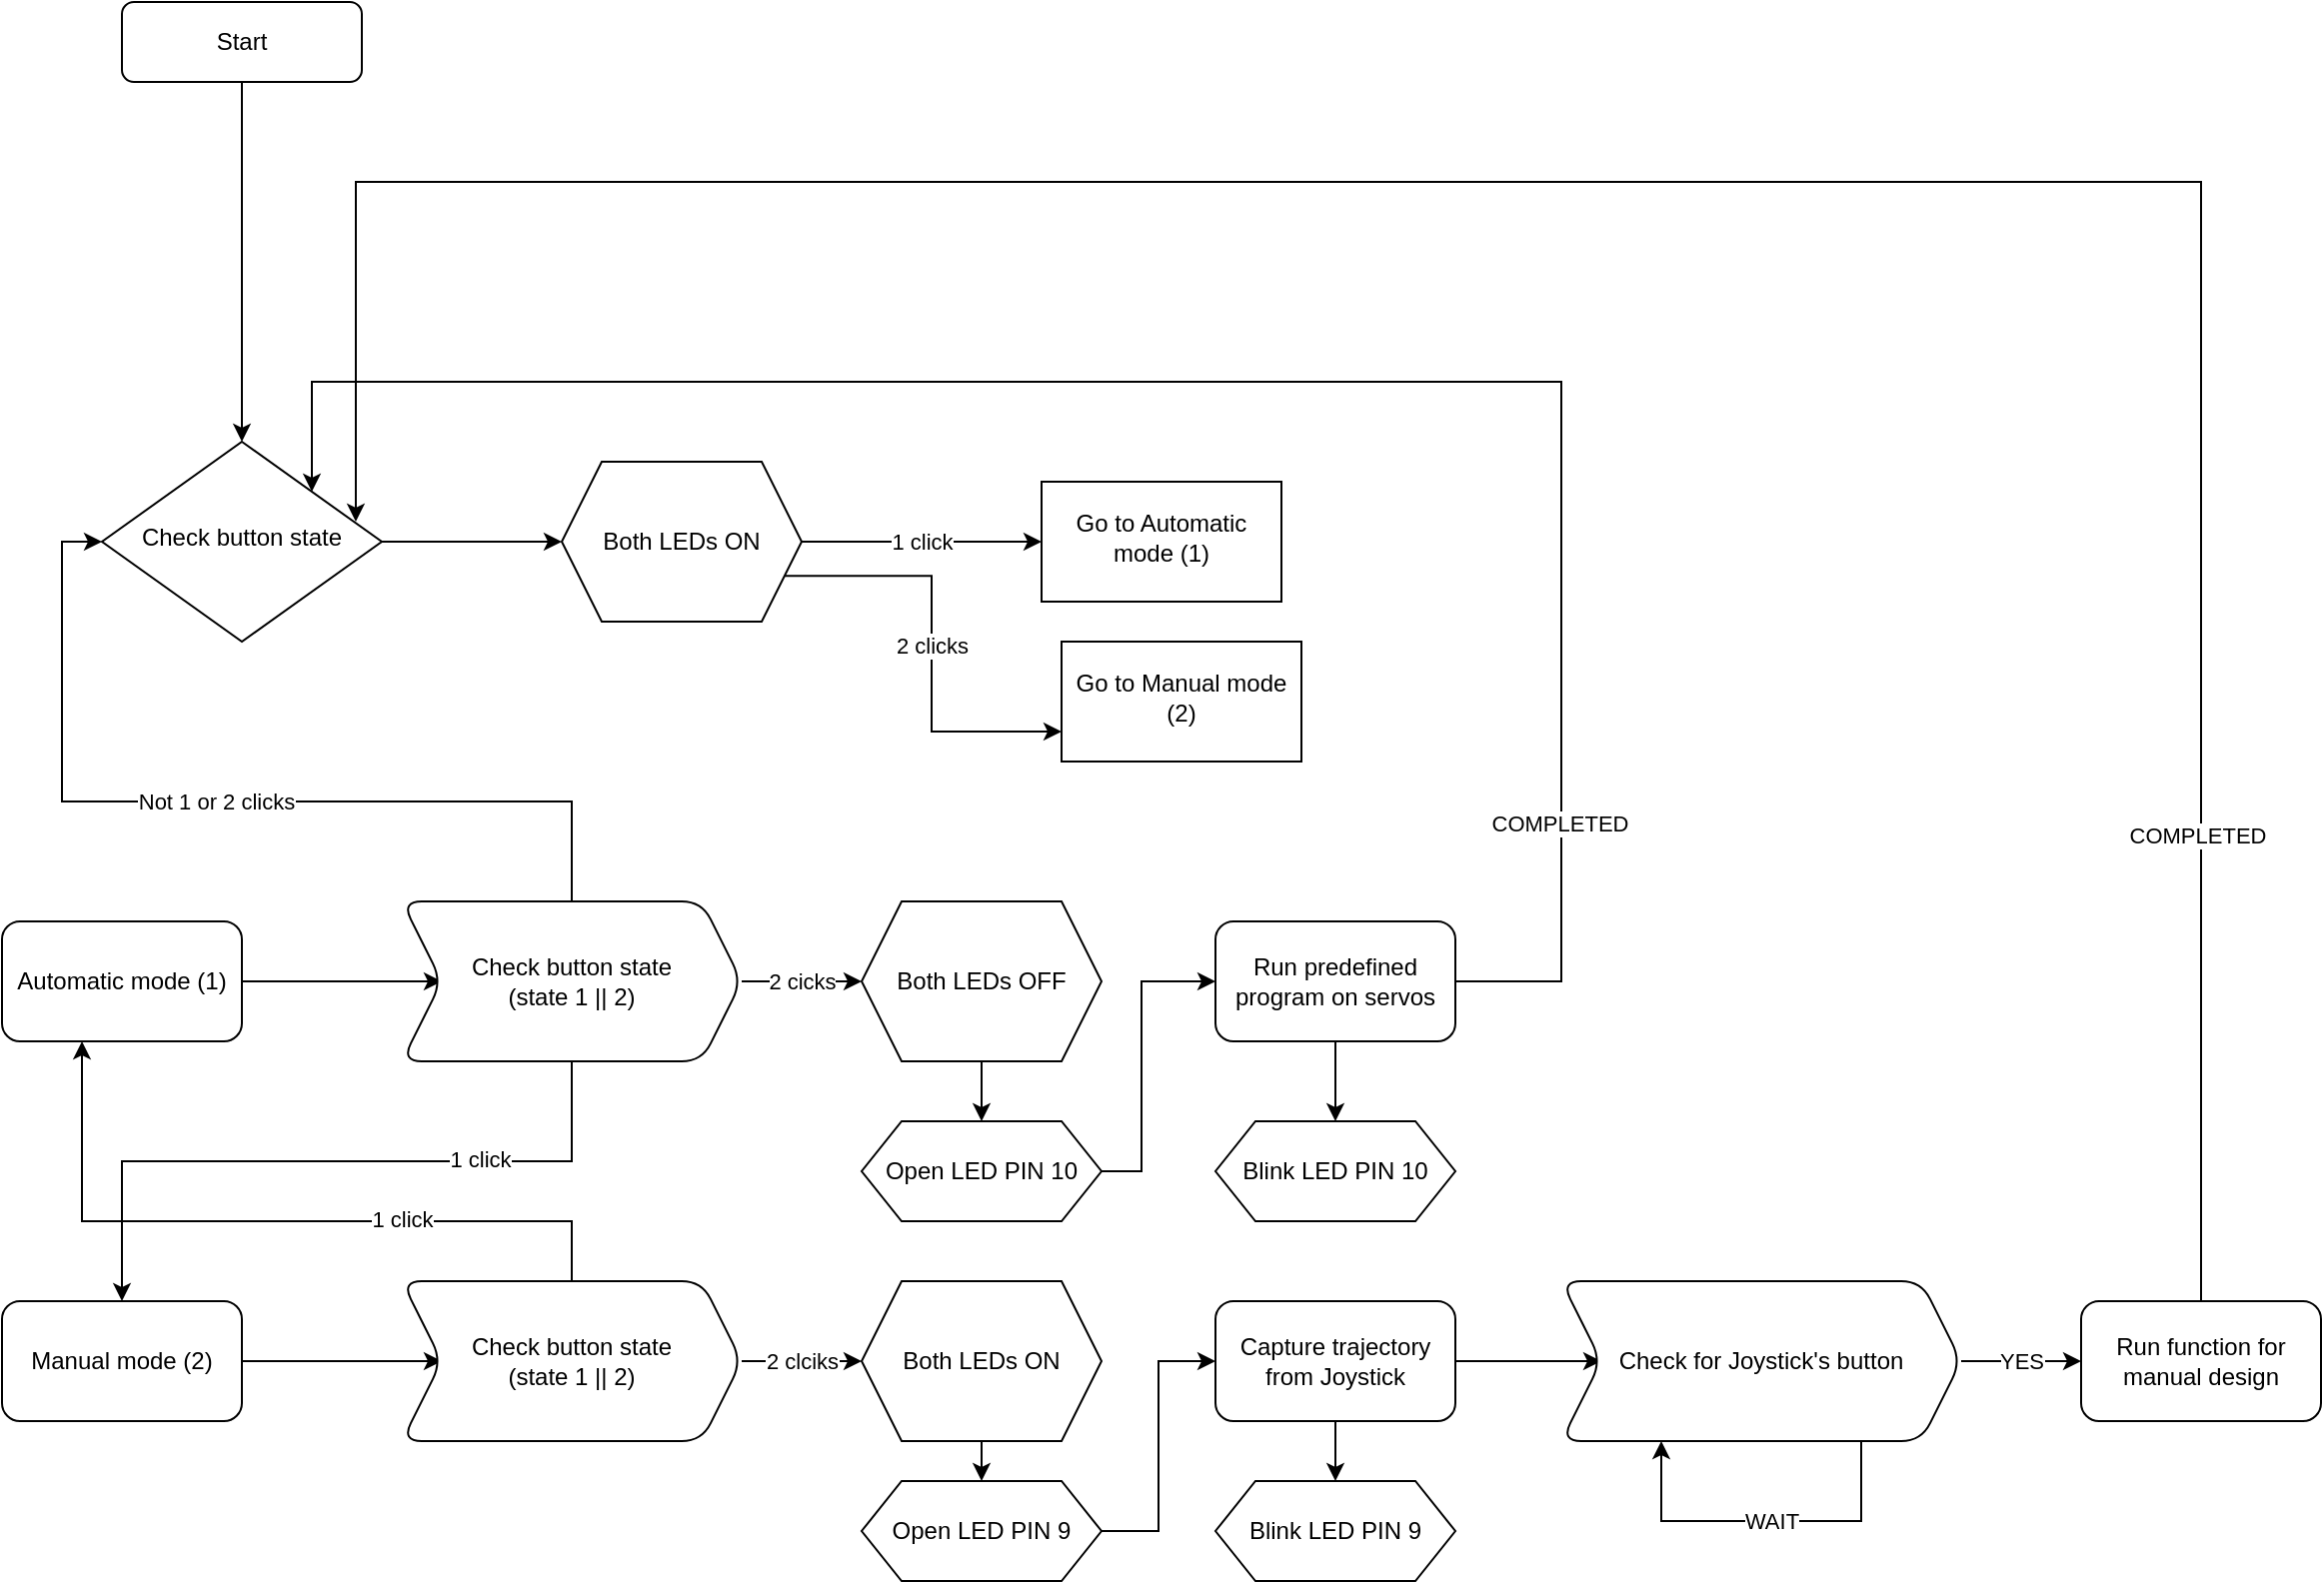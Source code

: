 <mxfile version="23.1.5" type="device">
  <diagram id="C5RBs43oDa-KdzZeNtuy" name="Page-1">
    <mxGraphModel dx="1393" dy="1098" grid="1" gridSize="10" guides="1" tooltips="1" connect="1" arrows="1" fold="1" page="1" pageScale="1" pageWidth="827" pageHeight="1169" math="0" shadow="0">
      <root>
        <mxCell id="WIyWlLk6GJQsqaUBKTNV-0" />
        <mxCell id="WIyWlLk6GJQsqaUBKTNV-1" parent="WIyWlLk6GJQsqaUBKTNV-0" />
        <mxCell id="1tA-TOFZCHpuRpwHWK-I-19" style="edgeStyle=orthogonalEdgeStyle;rounded=0;orthogonalLoop=1;jettySize=auto;html=1;entryX=0.5;entryY=0;entryDx=0;entryDy=0;" edge="1" parent="WIyWlLk6GJQsqaUBKTNV-1" source="WIyWlLk6GJQsqaUBKTNV-3" target="WIyWlLk6GJQsqaUBKTNV-10">
          <mxGeometry relative="1" as="geometry" />
        </mxCell>
        <mxCell id="WIyWlLk6GJQsqaUBKTNV-3" value="Start" style="rounded=1;whiteSpace=wrap;html=1;fontSize=12;glass=0;strokeWidth=1;shadow=0;" parent="WIyWlLk6GJQsqaUBKTNV-1" vertex="1">
          <mxGeometry x="160" y="80" width="120" height="40" as="geometry" />
        </mxCell>
        <mxCell id="1tA-TOFZCHpuRpwHWK-I-23" style="edgeStyle=orthogonalEdgeStyle;rounded=0;orthogonalLoop=1;jettySize=auto;html=1;entryX=0;entryY=0.5;entryDx=0;entryDy=0;" edge="1" parent="WIyWlLk6GJQsqaUBKTNV-1" source="WIyWlLk6GJQsqaUBKTNV-10" target="1tA-TOFZCHpuRpwHWK-I-22">
          <mxGeometry relative="1" as="geometry" />
        </mxCell>
        <mxCell id="WIyWlLk6GJQsqaUBKTNV-10" value="Check button state" style="rhombus;whiteSpace=wrap;html=1;shadow=0;fontFamily=Helvetica;fontSize=12;align=center;strokeWidth=1;spacing=6;spacingTop=-4;" parent="WIyWlLk6GJQsqaUBKTNV-1" vertex="1">
          <mxGeometry x="150" y="300" width="140" height="100" as="geometry" />
        </mxCell>
        <mxCell id="1tA-TOFZCHpuRpwHWK-I-3" value="Go to Automatic mode (1)" style="whiteSpace=wrap;html=1;shadow=0;strokeWidth=1;spacing=6;spacingTop=-4;" vertex="1" parent="WIyWlLk6GJQsqaUBKTNV-1">
          <mxGeometry x="620" y="320" width="120" height="60" as="geometry" />
        </mxCell>
        <mxCell id="1tA-TOFZCHpuRpwHWK-I-5" value="Go to Manual mode (2)" style="whiteSpace=wrap;html=1;shadow=0;strokeWidth=1;spacing=6;spacingTop=-4;" vertex="1" parent="WIyWlLk6GJQsqaUBKTNV-1">
          <mxGeometry x="630" y="400" width="120" height="60" as="geometry" />
        </mxCell>
        <mxCell id="1tA-TOFZCHpuRpwHWK-I-12" value="" style="edgeStyle=orthogonalEdgeStyle;rounded=0;orthogonalLoop=1;jettySize=auto;html=1;" edge="1" parent="WIyWlLk6GJQsqaUBKTNV-1" source="1tA-TOFZCHpuRpwHWK-I-8" target="1tA-TOFZCHpuRpwHWK-I-11">
          <mxGeometry relative="1" as="geometry" />
        </mxCell>
        <mxCell id="1tA-TOFZCHpuRpwHWK-I-8" value="Automatic mode (1)" style="rounded=1;whiteSpace=wrap;html=1;" vertex="1" parent="WIyWlLk6GJQsqaUBKTNV-1">
          <mxGeometry x="100" y="540" width="120" height="60" as="geometry" />
        </mxCell>
        <mxCell id="1tA-TOFZCHpuRpwHWK-I-20" value="Not 1 or 2 clicks" style="edgeStyle=orthogonalEdgeStyle;rounded=0;orthogonalLoop=1;jettySize=auto;html=1;entryX=0;entryY=0.5;entryDx=0;entryDy=0;" edge="1" parent="WIyWlLk6GJQsqaUBKTNV-1" source="1tA-TOFZCHpuRpwHWK-I-11" target="WIyWlLk6GJQsqaUBKTNV-10">
          <mxGeometry x="0.002" relative="1" as="geometry">
            <Array as="points">
              <mxPoint x="385" y="480" />
              <mxPoint x="130" y="480" />
              <mxPoint x="130" y="350" />
            </Array>
            <mxPoint as="offset" />
          </mxGeometry>
        </mxCell>
        <mxCell id="1tA-TOFZCHpuRpwHWK-I-32" style="edgeStyle=orthogonalEdgeStyle;rounded=0;orthogonalLoop=1;jettySize=auto;html=1;entryX=0.5;entryY=0;entryDx=0;entryDy=0;" edge="1" parent="WIyWlLk6GJQsqaUBKTNV-1" source="1tA-TOFZCHpuRpwHWK-I-11" target="1tA-TOFZCHpuRpwHWK-I-27">
          <mxGeometry relative="1" as="geometry">
            <Array as="points">
              <mxPoint x="385" y="660" />
              <mxPoint x="160" y="660" />
            </Array>
          </mxGeometry>
        </mxCell>
        <mxCell id="1tA-TOFZCHpuRpwHWK-I-34" value="1 click" style="edgeLabel;html=1;align=center;verticalAlign=middle;resizable=0;points=[];" vertex="1" connectable="0" parent="1tA-TOFZCHpuRpwHWK-I-32">
          <mxGeometry x="-0.444" y="-1" relative="1" as="geometry">
            <mxPoint as="offset" />
          </mxGeometry>
        </mxCell>
        <mxCell id="1tA-TOFZCHpuRpwHWK-I-38" value="2 cicks" style="edgeStyle=orthogonalEdgeStyle;rounded=0;orthogonalLoop=1;jettySize=auto;html=1;entryX=0;entryY=0.5;entryDx=0;entryDy=0;" edge="1" parent="WIyWlLk6GJQsqaUBKTNV-1" source="1tA-TOFZCHpuRpwHWK-I-11" target="1tA-TOFZCHpuRpwHWK-I-37">
          <mxGeometry relative="1" as="geometry" />
        </mxCell>
        <mxCell id="1tA-TOFZCHpuRpwHWK-I-11" value="Check button state&lt;br&gt;(state 1 || 2)" style="shape=step;perimeter=stepPerimeter;whiteSpace=wrap;html=1;fixedSize=1;rounded=1;" vertex="1" parent="WIyWlLk6GJQsqaUBKTNV-1">
          <mxGeometry x="300" y="530" width="170" height="80" as="geometry" />
        </mxCell>
        <mxCell id="1tA-TOFZCHpuRpwHWK-I-44" style="edgeStyle=orthogonalEdgeStyle;rounded=0;orthogonalLoop=1;jettySize=auto;html=1;entryX=0.5;entryY=0;entryDx=0;entryDy=0;" edge="1" parent="WIyWlLk6GJQsqaUBKTNV-1" source="1tA-TOFZCHpuRpwHWK-I-17" target="1tA-TOFZCHpuRpwHWK-I-43">
          <mxGeometry relative="1" as="geometry" />
        </mxCell>
        <mxCell id="1tA-TOFZCHpuRpwHWK-I-47" style="edgeStyle=orthogonalEdgeStyle;rounded=0;orthogonalLoop=1;jettySize=auto;html=1;entryX=1;entryY=0;entryDx=0;entryDy=0;" edge="1" parent="WIyWlLk6GJQsqaUBKTNV-1" source="1tA-TOFZCHpuRpwHWK-I-17" target="WIyWlLk6GJQsqaUBKTNV-10">
          <mxGeometry relative="1" as="geometry">
            <Array as="points">
              <mxPoint x="880" y="570" />
              <mxPoint x="880" y="270" />
              <mxPoint x="255" y="270" />
            </Array>
          </mxGeometry>
        </mxCell>
        <mxCell id="1tA-TOFZCHpuRpwHWK-I-48" value="COMPLETED" style="edgeLabel;html=1;align=center;verticalAlign=middle;resizable=0;points=[];" vertex="1" connectable="0" parent="1tA-TOFZCHpuRpwHWK-I-47">
          <mxGeometry x="-0.743" y="1" relative="1" as="geometry">
            <mxPoint as="offset" />
          </mxGeometry>
        </mxCell>
        <mxCell id="1tA-TOFZCHpuRpwHWK-I-17" value="Run predefined program on servos" style="whiteSpace=wrap;html=1;rounded=1;" vertex="1" parent="WIyWlLk6GJQsqaUBKTNV-1">
          <mxGeometry x="707" y="540" width="120" height="60" as="geometry" />
        </mxCell>
        <mxCell id="1tA-TOFZCHpuRpwHWK-I-24" value="1 click" style="edgeStyle=orthogonalEdgeStyle;rounded=0;orthogonalLoop=1;jettySize=auto;html=1;entryX=0;entryY=0.5;entryDx=0;entryDy=0;" edge="1" parent="WIyWlLk6GJQsqaUBKTNV-1" source="1tA-TOFZCHpuRpwHWK-I-22" target="1tA-TOFZCHpuRpwHWK-I-3">
          <mxGeometry relative="1" as="geometry" />
        </mxCell>
        <mxCell id="1tA-TOFZCHpuRpwHWK-I-25" value="2 clicks" style="edgeStyle=orthogonalEdgeStyle;rounded=0;orthogonalLoop=1;jettySize=auto;html=1;exitX=1;exitY=0.75;exitDx=0;exitDy=0;entryX=0;entryY=0.75;entryDx=0;entryDy=0;" edge="1" parent="WIyWlLk6GJQsqaUBKTNV-1" source="1tA-TOFZCHpuRpwHWK-I-22" target="1tA-TOFZCHpuRpwHWK-I-5">
          <mxGeometry relative="1" as="geometry" />
        </mxCell>
        <mxCell id="1tA-TOFZCHpuRpwHWK-I-22" value="Both LEDs ON" style="shape=hexagon;perimeter=hexagonPerimeter2;whiteSpace=wrap;html=1;fixedSize=1;" vertex="1" parent="WIyWlLk6GJQsqaUBKTNV-1">
          <mxGeometry x="380" y="310" width="120" height="80" as="geometry" />
        </mxCell>
        <mxCell id="1tA-TOFZCHpuRpwHWK-I-26" value="" style="edgeStyle=orthogonalEdgeStyle;rounded=0;orthogonalLoop=1;jettySize=auto;html=1;" edge="1" parent="WIyWlLk6GJQsqaUBKTNV-1" source="1tA-TOFZCHpuRpwHWK-I-27" target="1tA-TOFZCHpuRpwHWK-I-30">
          <mxGeometry relative="1" as="geometry" />
        </mxCell>
        <mxCell id="1tA-TOFZCHpuRpwHWK-I-27" value="Manual mode (2)" style="rounded=1;whiteSpace=wrap;html=1;" vertex="1" parent="WIyWlLk6GJQsqaUBKTNV-1">
          <mxGeometry x="100" y="730" width="120" height="60" as="geometry" />
        </mxCell>
        <mxCell id="1tA-TOFZCHpuRpwHWK-I-35" style="edgeStyle=orthogonalEdgeStyle;rounded=0;orthogonalLoop=1;jettySize=auto;html=1;" edge="1" parent="WIyWlLk6GJQsqaUBKTNV-1" source="1tA-TOFZCHpuRpwHWK-I-30" target="1tA-TOFZCHpuRpwHWK-I-8">
          <mxGeometry relative="1" as="geometry">
            <Array as="points">
              <mxPoint x="385" y="690" />
              <mxPoint x="140" y="690" />
            </Array>
          </mxGeometry>
        </mxCell>
        <mxCell id="1tA-TOFZCHpuRpwHWK-I-36" value="1 click" style="edgeLabel;html=1;align=center;verticalAlign=middle;resizable=0;points=[];" vertex="1" connectable="0" parent="1tA-TOFZCHpuRpwHWK-I-35">
          <mxGeometry x="-0.37" y="-1" relative="1" as="geometry">
            <mxPoint as="offset" />
          </mxGeometry>
        </mxCell>
        <mxCell id="1tA-TOFZCHpuRpwHWK-I-41" value="2 clciks" style="edgeStyle=orthogonalEdgeStyle;rounded=0;orthogonalLoop=1;jettySize=auto;html=1;entryX=0;entryY=0.5;entryDx=0;entryDy=0;" edge="1" parent="WIyWlLk6GJQsqaUBKTNV-1" source="1tA-TOFZCHpuRpwHWK-I-30" target="1tA-TOFZCHpuRpwHWK-I-40">
          <mxGeometry relative="1" as="geometry" />
        </mxCell>
        <mxCell id="1tA-TOFZCHpuRpwHWK-I-30" value="Check button state&lt;br&gt;(state 1 || 2)" style="shape=step;perimeter=stepPerimeter;whiteSpace=wrap;html=1;fixedSize=1;rounded=1;" vertex="1" parent="WIyWlLk6GJQsqaUBKTNV-1">
          <mxGeometry x="300" y="720" width="170" height="80" as="geometry" />
        </mxCell>
        <mxCell id="1tA-TOFZCHpuRpwHWK-I-46" style="edgeStyle=orthogonalEdgeStyle;rounded=0;orthogonalLoop=1;jettySize=auto;html=1;entryX=0.5;entryY=0;entryDx=0;entryDy=0;" edge="1" parent="WIyWlLk6GJQsqaUBKTNV-1" source="1tA-TOFZCHpuRpwHWK-I-31" target="1tA-TOFZCHpuRpwHWK-I-45">
          <mxGeometry relative="1" as="geometry" />
        </mxCell>
        <mxCell id="1tA-TOFZCHpuRpwHWK-I-54" style="edgeStyle=orthogonalEdgeStyle;rounded=0;orthogonalLoop=1;jettySize=auto;html=1;exitX=1;exitY=0.5;exitDx=0;exitDy=0;" edge="1" parent="WIyWlLk6GJQsqaUBKTNV-1" source="1tA-TOFZCHpuRpwHWK-I-31" target="1tA-TOFZCHpuRpwHWK-I-49">
          <mxGeometry relative="1" as="geometry" />
        </mxCell>
        <mxCell id="1tA-TOFZCHpuRpwHWK-I-31" value="Capture trajectory from Joystick" style="whiteSpace=wrap;html=1;rounded=1;" vertex="1" parent="WIyWlLk6GJQsqaUBKTNV-1">
          <mxGeometry x="707" y="730" width="120" height="60" as="geometry" />
        </mxCell>
        <mxCell id="1tA-TOFZCHpuRpwHWK-I-59" style="edgeStyle=orthogonalEdgeStyle;rounded=0;orthogonalLoop=1;jettySize=auto;html=1;entryX=0.5;entryY=0;entryDx=0;entryDy=0;" edge="1" parent="WIyWlLk6GJQsqaUBKTNV-1" source="1tA-TOFZCHpuRpwHWK-I-37" target="1tA-TOFZCHpuRpwHWK-I-58">
          <mxGeometry relative="1" as="geometry" />
        </mxCell>
        <mxCell id="1tA-TOFZCHpuRpwHWK-I-37" value="Both LEDs OFF" style="shape=hexagon;perimeter=hexagonPerimeter2;whiteSpace=wrap;html=1;fixedSize=1;" vertex="1" parent="WIyWlLk6GJQsqaUBKTNV-1">
          <mxGeometry x="530" y="530" width="120" height="80" as="geometry" />
        </mxCell>
        <mxCell id="1tA-TOFZCHpuRpwHWK-I-62" style="edgeStyle=orthogonalEdgeStyle;rounded=0;orthogonalLoop=1;jettySize=auto;html=1;exitX=0.5;exitY=1;exitDx=0;exitDy=0;entryX=0.5;entryY=0;entryDx=0;entryDy=0;" edge="1" parent="WIyWlLk6GJQsqaUBKTNV-1" source="1tA-TOFZCHpuRpwHWK-I-40" target="1tA-TOFZCHpuRpwHWK-I-61">
          <mxGeometry relative="1" as="geometry" />
        </mxCell>
        <mxCell id="1tA-TOFZCHpuRpwHWK-I-40" value="Both LEDs ON" style="shape=hexagon;perimeter=hexagonPerimeter2;whiteSpace=wrap;html=1;fixedSize=1;" vertex="1" parent="WIyWlLk6GJQsqaUBKTNV-1">
          <mxGeometry x="530" y="720" width="120" height="80" as="geometry" />
        </mxCell>
        <mxCell id="1tA-TOFZCHpuRpwHWK-I-43" value="Blink LED PIN 10" style="shape=hexagon;perimeter=hexagonPerimeter2;whiteSpace=wrap;html=1;fixedSize=1;" vertex="1" parent="WIyWlLk6GJQsqaUBKTNV-1">
          <mxGeometry x="707" y="640" width="120" height="50" as="geometry" />
        </mxCell>
        <mxCell id="1tA-TOFZCHpuRpwHWK-I-45" value="Blink LED PIN 9" style="shape=hexagon;perimeter=hexagonPerimeter2;whiteSpace=wrap;html=1;fixedSize=1;" vertex="1" parent="WIyWlLk6GJQsqaUBKTNV-1">
          <mxGeometry x="707" y="820" width="120" height="50" as="geometry" />
        </mxCell>
        <mxCell id="1tA-TOFZCHpuRpwHWK-I-51" value="YES" style="edgeStyle=orthogonalEdgeStyle;rounded=0;orthogonalLoop=1;jettySize=auto;html=1;entryX=0;entryY=0.5;entryDx=0;entryDy=0;" edge="1" parent="WIyWlLk6GJQsqaUBKTNV-1" source="1tA-TOFZCHpuRpwHWK-I-49" target="1tA-TOFZCHpuRpwHWK-I-50">
          <mxGeometry relative="1" as="geometry" />
        </mxCell>
        <mxCell id="1tA-TOFZCHpuRpwHWK-I-49" value="Check for Joystick&#39;s button" style="shape=step;perimeter=stepPerimeter;whiteSpace=wrap;html=1;fixedSize=1;rounded=1;" vertex="1" parent="WIyWlLk6GJQsqaUBKTNV-1">
          <mxGeometry x="880" y="720" width="200" height="80" as="geometry" />
        </mxCell>
        <mxCell id="1tA-TOFZCHpuRpwHWK-I-50" value="Run function for manual design" style="whiteSpace=wrap;html=1;rounded=1;" vertex="1" parent="WIyWlLk6GJQsqaUBKTNV-1">
          <mxGeometry x="1140" y="730" width="120" height="60" as="geometry" />
        </mxCell>
        <mxCell id="1tA-TOFZCHpuRpwHWK-I-52" style="edgeStyle=orthogonalEdgeStyle;rounded=0;orthogonalLoop=1;jettySize=auto;html=1;exitX=0.75;exitY=1;exitDx=0;exitDy=0;entryX=0.25;entryY=1;entryDx=0;entryDy=0;" edge="1" parent="WIyWlLk6GJQsqaUBKTNV-1" source="1tA-TOFZCHpuRpwHWK-I-49" target="1tA-TOFZCHpuRpwHWK-I-49">
          <mxGeometry relative="1" as="geometry">
            <Array as="points">
              <mxPoint x="1008" y="840" />
              <mxPoint x="923" y="840" />
            </Array>
          </mxGeometry>
        </mxCell>
        <mxCell id="1tA-TOFZCHpuRpwHWK-I-53" value="WAIT" style="edgeLabel;html=1;align=center;verticalAlign=middle;resizable=0;points=[];" vertex="1" connectable="0" parent="1tA-TOFZCHpuRpwHWK-I-52">
          <mxGeometry x="0.17" y="1" relative="1" as="geometry">
            <mxPoint x="20" y="-1" as="offset" />
          </mxGeometry>
        </mxCell>
        <mxCell id="1tA-TOFZCHpuRpwHWK-I-56" style="edgeStyle=orthogonalEdgeStyle;rounded=0;orthogonalLoop=1;jettySize=auto;html=1;entryX=0.907;entryY=0.4;entryDx=0;entryDy=0;entryPerimeter=0;" edge="1" parent="WIyWlLk6GJQsqaUBKTNV-1" source="1tA-TOFZCHpuRpwHWK-I-50" target="WIyWlLk6GJQsqaUBKTNV-10">
          <mxGeometry relative="1" as="geometry">
            <Array as="points">
              <mxPoint x="1200" y="170" />
              <mxPoint x="277" y="170" />
            </Array>
          </mxGeometry>
        </mxCell>
        <mxCell id="1tA-TOFZCHpuRpwHWK-I-57" value="COMPLETED" style="edgeLabel;html=1;align=center;verticalAlign=middle;resizable=0;points=[];" vertex="1" connectable="0" parent="1tA-TOFZCHpuRpwHWK-I-56">
          <mxGeometry x="-0.718" y="2" relative="1" as="geometry">
            <mxPoint as="offset" />
          </mxGeometry>
        </mxCell>
        <mxCell id="1tA-TOFZCHpuRpwHWK-I-60" style="edgeStyle=orthogonalEdgeStyle;rounded=0;orthogonalLoop=1;jettySize=auto;html=1;" edge="1" parent="WIyWlLk6GJQsqaUBKTNV-1" source="1tA-TOFZCHpuRpwHWK-I-58" target="1tA-TOFZCHpuRpwHWK-I-17">
          <mxGeometry relative="1" as="geometry">
            <Array as="points">
              <mxPoint x="670" y="665" />
              <mxPoint x="670" y="570" />
            </Array>
          </mxGeometry>
        </mxCell>
        <mxCell id="1tA-TOFZCHpuRpwHWK-I-58" value="Open LED PIN 10" style="shape=hexagon;perimeter=hexagonPerimeter2;whiteSpace=wrap;html=1;fixedSize=1;" vertex="1" parent="WIyWlLk6GJQsqaUBKTNV-1">
          <mxGeometry x="530" y="640" width="120" height="50" as="geometry" />
        </mxCell>
        <mxCell id="1tA-TOFZCHpuRpwHWK-I-63" style="edgeStyle=orthogonalEdgeStyle;rounded=0;orthogonalLoop=1;jettySize=auto;html=1;entryX=0;entryY=0.5;entryDx=0;entryDy=0;" edge="1" parent="WIyWlLk6GJQsqaUBKTNV-1" source="1tA-TOFZCHpuRpwHWK-I-61" target="1tA-TOFZCHpuRpwHWK-I-31">
          <mxGeometry relative="1" as="geometry" />
        </mxCell>
        <mxCell id="1tA-TOFZCHpuRpwHWK-I-61" value="Open LED PIN 9" style="shape=hexagon;perimeter=hexagonPerimeter2;whiteSpace=wrap;html=1;fixedSize=1;" vertex="1" parent="WIyWlLk6GJQsqaUBKTNV-1">
          <mxGeometry x="530" y="820" width="120" height="50" as="geometry" />
        </mxCell>
      </root>
    </mxGraphModel>
  </diagram>
</mxfile>
